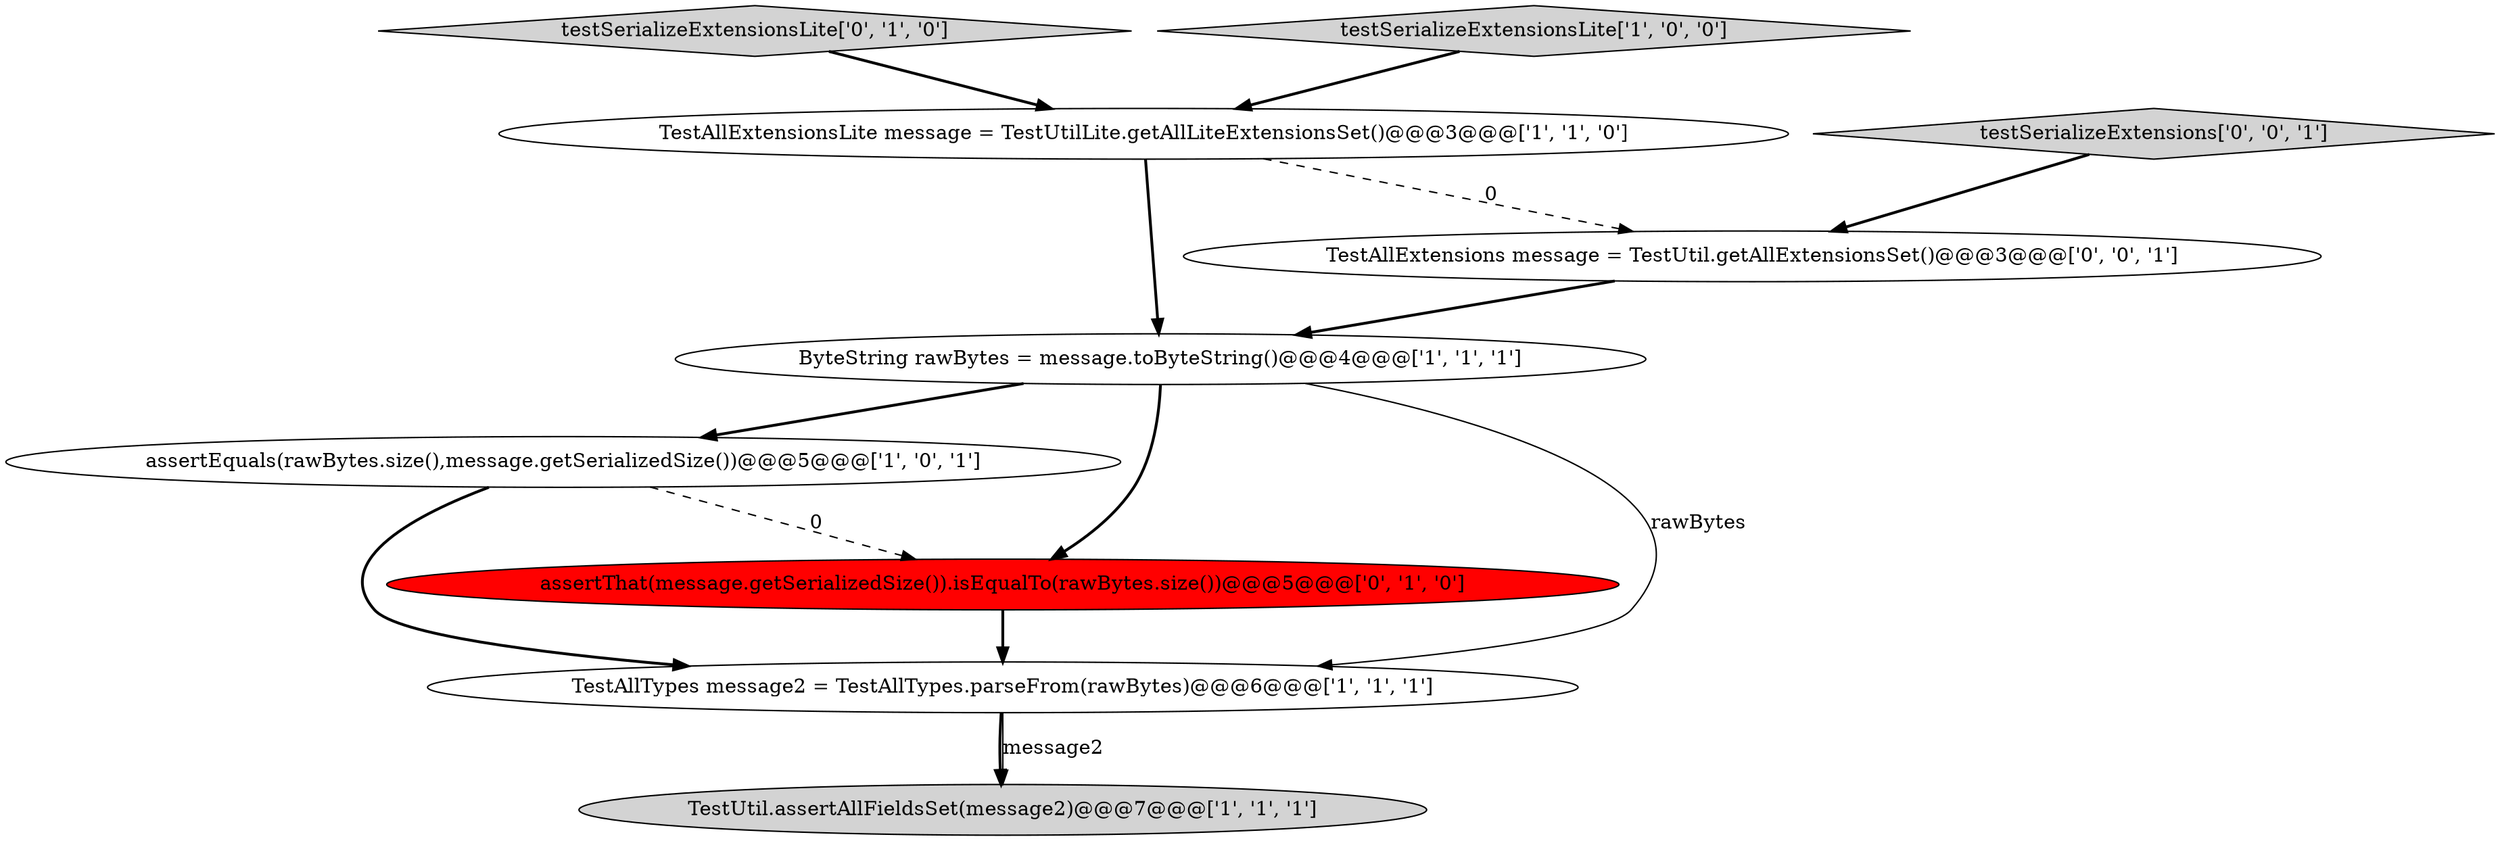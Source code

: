 digraph {
6 [style = filled, label = "testSerializeExtensionsLite['0', '1', '0']", fillcolor = lightgray, shape = diamond image = "AAA0AAABBB2BBB"];
4 [style = filled, label = "TestAllExtensionsLite message = TestUtilLite.getAllLiteExtensionsSet()@@@3@@@['1', '1', '0']", fillcolor = white, shape = ellipse image = "AAA0AAABBB1BBB"];
5 [style = filled, label = "testSerializeExtensionsLite['1', '0', '0']", fillcolor = lightgray, shape = diamond image = "AAA0AAABBB1BBB"];
3 [style = filled, label = "assertEquals(rawBytes.size(),message.getSerializedSize())@@@5@@@['1', '0', '1']", fillcolor = white, shape = ellipse image = "AAA0AAABBB1BBB"];
7 [style = filled, label = "assertThat(message.getSerializedSize()).isEqualTo(rawBytes.size())@@@5@@@['0', '1', '0']", fillcolor = red, shape = ellipse image = "AAA1AAABBB2BBB"];
1 [style = filled, label = "TestAllTypes message2 = TestAllTypes.parseFrom(rawBytes)@@@6@@@['1', '1', '1']", fillcolor = white, shape = ellipse image = "AAA0AAABBB1BBB"];
9 [style = filled, label = "TestAllExtensions message = TestUtil.getAllExtensionsSet()@@@3@@@['0', '0', '1']", fillcolor = white, shape = ellipse image = "AAA0AAABBB3BBB"];
8 [style = filled, label = "testSerializeExtensions['0', '0', '1']", fillcolor = lightgray, shape = diamond image = "AAA0AAABBB3BBB"];
2 [style = filled, label = "TestUtil.assertAllFieldsSet(message2)@@@7@@@['1', '1', '1']", fillcolor = lightgray, shape = ellipse image = "AAA0AAABBB1BBB"];
0 [style = filled, label = "ByteString rawBytes = message.toByteString()@@@4@@@['1', '1', '1']", fillcolor = white, shape = ellipse image = "AAA0AAABBB1BBB"];
8->9 [style = bold, label=""];
0->3 [style = bold, label=""];
6->4 [style = bold, label=""];
4->9 [style = dashed, label="0"];
1->2 [style = bold, label=""];
7->1 [style = bold, label=""];
9->0 [style = bold, label=""];
3->1 [style = bold, label=""];
0->1 [style = solid, label="rawBytes"];
3->7 [style = dashed, label="0"];
5->4 [style = bold, label=""];
4->0 [style = bold, label=""];
0->7 [style = bold, label=""];
1->2 [style = solid, label="message2"];
}
